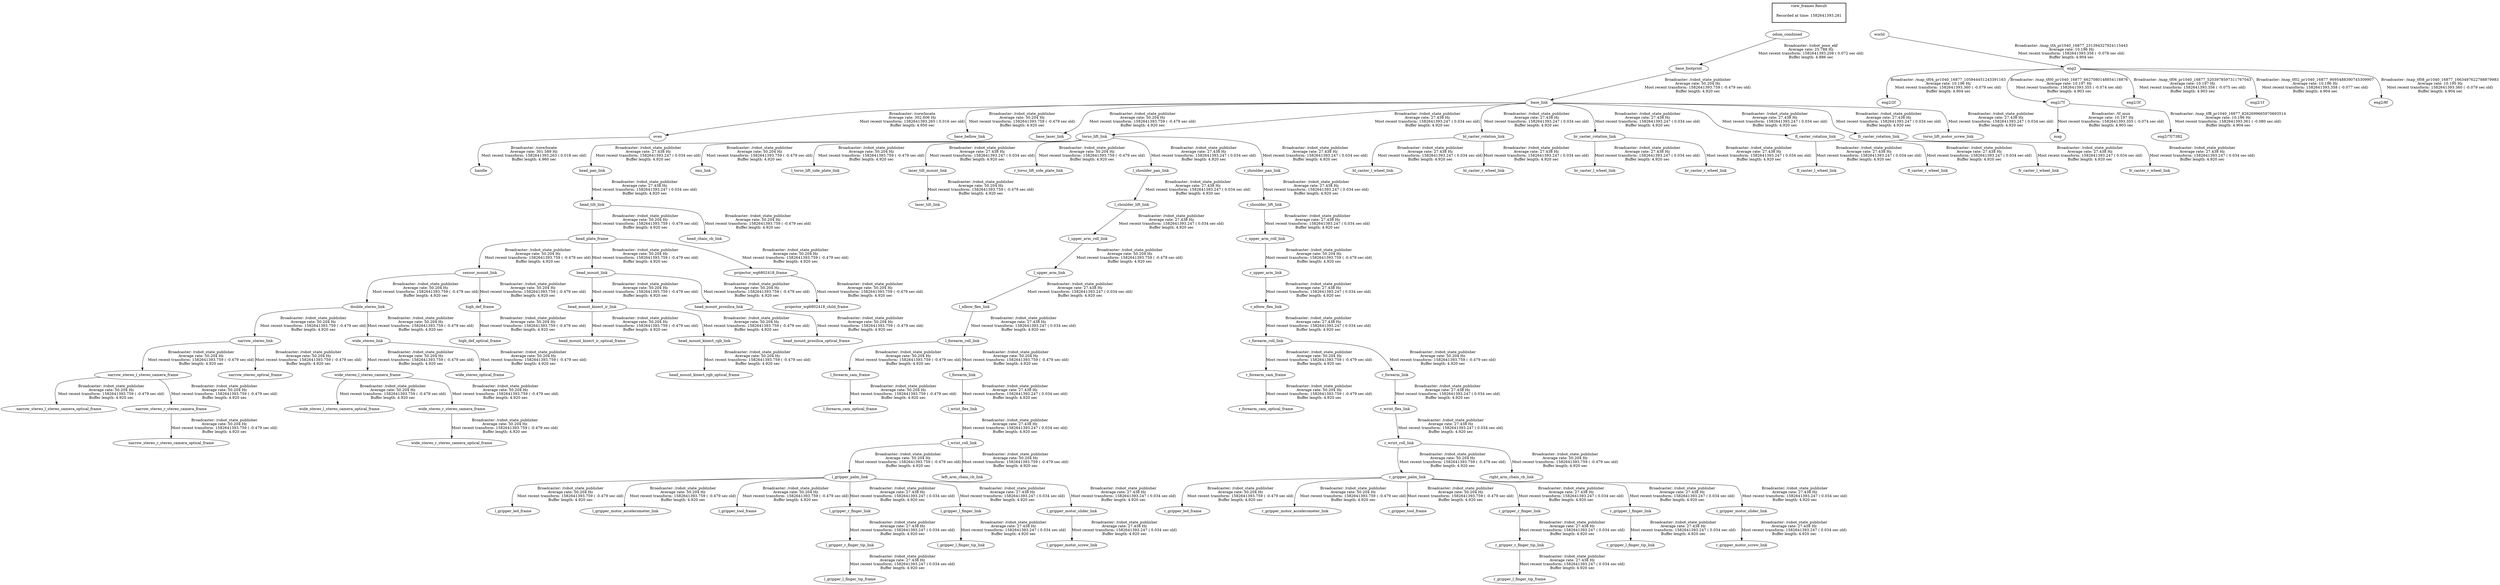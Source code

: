 digraph G {
"oven" -> "handle"[label="Broadcaster: /core/locate\nAverage rate: 301.589 Hz\nMost recent transform: 1582641393.263 ( 0.018 sec old)\nBuffer length: 4.960 sec\n"];
"base_link" -> "oven"[label="Broadcaster: /core/locate\nAverage rate: 302.606 Hz\nMost recent transform: 1582641393.265 ( 0.016 sec old)\nBuffer length: 4.950 sec\n"];
"base_footprint" -> "base_link"[label="Broadcaster: /robot_state_publisher\nAverage rate: 50.204 Hz\nMost recent transform: 1582641393.759 ( -0.479 sec old)\nBuffer length: 4.920 sec\n"];
"odom_combined" -> "base_footprint"[label="Broadcaster: /robot_pose_ekf\nAverage rate: 25.788 Hz\nMost recent transform: 1582641393.208 ( 0.072 sec old)\nBuffer length: 4.886 sec\n"];
"base_link" -> "base_bellow_link"[label="Broadcaster: /robot_state_publisher\nAverage rate: 50.204 Hz\nMost recent transform: 1582641393.759 ( -0.479 sec old)\nBuffer length: 4.920 sec\n"];
"base_link" -> "base_laser_link"[label="Broadcaster: /robot_state_publisher\nAverage rate: 50.204 Hz\nMost recent transform: 1582641393.759 ( -0.479 sec old)\nBuffer length: 4.920 sec\n"];
"sensor_mount_link" -> "double_stereo_link"[label="Broadcaster: /robot_state_publisher\nAverage rate: 50.204 Hz\nMost recent transform: 1582641393.759 ( -0.479 sec old)\nBuffer length: 4.920 sec\n"];
"head_plate_frame" -> "sensor_mount_link"[label="Broadcaster: /robot_state_publisher\nAverage rate: 50.204 Hz\nMost recent transform: 1582641393.759 ( -0.479 sec old)\nBuffer length: 4.920 sec\n"];
"head_tilt_link" -> "head_chain_cb_link"[label="Broadcaster: /robot_state_publisher\nAverage rate: 50.204 Hz\nMost recent transform: 1582641393.759 ( -0.479 sec old)\nBuffer length: 4.920 sec\n"];
"head_pan_link" -> "head_tilt_link"[label="Broadcaster: /robot_state_publisher\nAverage rate: 27.438 Hz\nMost recent transform: 1582641393.247 ( 0.034 sec old)\nBuffer length: 4.920 sec\n"];
"head_plate_frame" -> "head_mount_link"[label="Broadcaster: /robot_state_publisher\nAverage rate: 50.204 Hz\nMost recent transform: 1582641393.759 ( -0.479 sec old)\nBuffer length: 4.920 sec\n"];
"head_tilt_link" -> "head_plate_frame"[label="Broadcaster: /robot_state_publisher\nAverage rate: 50.204 Hz\nMost recent transform: 1582641393.759 ( -0.479 sec old)\nBuffer length: 4.920 sec\n"];
"head_mount_link" -> "head_mount_kinect_ir_link"[label="Broadcaster: /robot_state_publisher\nAverage rate: 50.204 Hz\nMost recent transform: 1582641393.759 ( -0.479 sec old)\nBuffer length: 4.920 sec\n"];
"head_mount_kinect_ir_link" -> "head_mount_kinect_ir_optical_frame"[label="Broadcaster: /robot_state_publisher\nAverage rate: 50.204 Hz\nMost recent transform: 1582641393.759 ( -0.479 sec old)\nBuffer length: 4.920 sec\n"];
"head_mount_kinect_ir_link" -> "head_mount_kinect_rgb_link"[label="Broadcaster: /robot_state_publisher\nAverage rate: 50.204 Hz\nMost recent transform: 1582641393.759 ( -0.479 sec old)\nBuffer length: 4.920 sec\n"];
"head_mount_kinect_rgb_link" -> "head_mount_kinect_rgb_optical_frame"[label="Broadcaster: /robot_state_publisher\nAverage rate: 50.204 Hz\nMost recent transform: 1582641393.759 ( -0.479 sec old)\nBuffer length: 4.920 sec\n"];
"head_mount_link" -> "head_mount_prosilica_link"[label="Broadcaster: /robot_state_publisher\nAverage rate: 50.204 Hz\nMost recent transform: 1582641393.759 ( -0.479 sec old)\nBuffer length: 4.920 sec\n"];
"head_mount_prosilica_link" -> "head_mount_prosilica_optical_frame"[label="Broadcaster: /robot_state_publisher\nAverage rate: 50.204 Hz\nMost recent transform: 1582641393.759 ( -0.479 sec old)\nBuffer length: 4.920 sec\n"];
"sensor_mount_link" -> "high_def_frame"[label="Broadcaster: /robot_state_publisher\nAverage rate: 50.204 Hz\nMost recent transform: 1582641393.759 ( -0.479 sec old)\nBuffer length: 4.920 sec\n"];
"high_def_frame" -> "high_def_optical_frame"[label="Broadcaster: /robot_state_publisher\nAverage rate: 50.204 Hz\nMost recent transform: 1582641393.759 ( -0.479 sec old)\nBuffer length: 4.920 sec\n"];
"torso_lift_link" -> "imu_link"[label="Broadcaster: /robot_state_publisher\nAverage rate: 50.204 Hz\nMost recent transform: 1582641393.759 ( -0.479 sec old)\nBuffer length: 4.920 sec\n"];
"base_link" -> "torso_lift_link"[label="Broadcaster: /robot_state_publisher\nAverage rate: 27.438 Hz\nMost recent transform: 1582641393.247 ( 0.034 sec old)\nBuffer length: 4.920 sec\n"];
"l_forearm_roll_link" -> "l_forearm_cam_frame"[label="Broadcaster: /robot_state_publisher\nAverage rate: 50.204 Hz\nMost recent transform: 1582641393.759 ( -0.479 sec old)\nBuffer length: 4.920 sec\n"];
"l_elbow_flex_link" -> "l_forearm_roll_link"[label="Broadcaster: /robot_state_publisher\nAverage rate: 27.438 Hz\nMost recent transform: 1582641393.247 ( 0.034 sec old)\nBuffer length: 4.920 sec\n"];
"l_forearm_cam_frame" -> "l_forearm_cam_optical_frame"[label="Broadcaster: /robot_state_publisher\nAverage rate: 50.204 Hz\nMost recent transform: 1582641393.759 ( -0.479 sec old)\nBuffer length: 4.920 sec\n"];
"l_forearm_roll_link" -> "l_forearm_link"[label="Broadcaster: /robot_state_publisher\nAverage rate: 50.204 Hz\nMost recent transform: 1582641393.759 ( -0.479 sec old)\nBuffer length: 4.920 sec\n"];
"l_gripper_palm_link" -> "l_gripper_led_frame"[label="Broadcaster: /robot_state_publisher\nAverage rate: 50.204 Hz\nMost recent transform: 1582641393.759 ( -0.479 sec old)\nBuffer length: 4.920 sec\n"];
"l_wrist_roll_link" -> "l_gripper_palm_link"[label="Broadcaster: /robot_state_publisher\nAverage rate: 50.204 Hz\nMost recent transform: 1582641393.759 ( -0.479 sec old)\nBuffer length: 4.920 sec\n"];
"l_gripper_palm_link" -> "l_gripper_motor_accelerometer_link"[label="Broadcaster: /robot_state_publisher\nAverage rate: 50.204 Hz\nMost recent transform: 1582641393.759 ( -0.479 sec old)\nBuffer length: 4.920 sec\n"];
"l_wrist_flex_link" -> "l_wrist_roll_link"[label="Broadcaster: /robot_state_publisher\nAverage rate: 27.438 Hz\nMost recent transform: 1582641393.247 ( 0.034 sec old)\nBuffer length: 4.920 sec\n"];
"l_gripper_palm_link" -> "l_gripper_tool_frame"[label="Broadcaster: /robot_state_publisher\nAverage rate: 50.204 Hz\nMost recent transform: 1582641393.759 ( -0.479 sec old)\nBuffer length: 4.920 sec\n"];
"torso_lift_link" -> "l_torso_lift_side_plate_link"[label="Broadcaster: /robot_state_publisher\nAverage rate: 50.204 Hz\nMost recent transform: 1582641393.759 ( -0.479 sec old)\nBuffer length: 4.920 sec\n"];
"l_upper_arm_roll_link" -> "l_upper_arm_link"[label="Broadcaster: /robot_state_publisher\nAverage rate: 50.204 Hz\nMost recent transform: 1582641393.759 ( -0.479 sec old)\nBuffer length: 4.920 sec\n"];
"l_shoulder_lift_link" -> "l_upper_arm_roll_link"[label="Broadcaster: /robot_state_publisher\nAverage rate: 27.438 Hz\nMost recent transform: 1582641393.247 ( 0.034 sec old)\nBuffer length: 4.920 sec\n"];
"laser_tilt_mount_link" -> "laser_tilt_link"[label="Broadcaster: /robot_state_publisher\nAverage rate: 50.204 Hz\nMost recent transform: 1582641393.759 ( -0.479 sec old)\nBuffer length: 4.920 sec\n"];
"torso_lift_link" -> "laser_tilt_mount_link"[label="Broadcaster: /robot_state_publisher\nAverage rate: 27.438 Hz\nMost recent transform: 1582641393.247 ( 0.034 sec old)\nBuffer length: 4.920 sec\n"];
"l_wrist_roll_link" -> "left_arm_chain_cb_link"[label="Broadcaster: /robot_state_publisher\nAverage rate: 50.204 Hz\nMost recent transform: 1582641393.759 ( -0.479 sec old)\nBuffer length: 4.920 sec\n"];
"double_stereo_link" -> "narrow_stereo_link"[label="Broadcaster: /robot_state_publisher\nAverage rate: 50.204 Hz\nMost recent transform: 1582641393.759 ( -0.479 sec old)\nBuffer length: 4.920 sec\n"];
"narrow_stereo_link" -> "narrow_stereo_l_stereo_camera_frame"[label="Broadcaster: /robot_state_publisher\nAverage rate: 50.204 Hz\nMost recent transform: 1582641393.759 ( -0.479 sec old)\nBuffer length: 4.920 sec\n"];
"narrow_stereo_l_stereo_camera_frame" -> "narrow_stereo_l_stereo_camera_optical_frame"[label="Broadcaster: /robot_state_publisher\nAverage rate: 50.204 Hz\nMost recent transform: 1582641393.759 ( -0.479 sec old)\nBuffer length: 4.920 sec\n"];
"narrow_stereo_link" -> "narrow_stereo_optical_frame"[label="Broadcaster: /robot_state_publisher\nAverage rate: 50.204 Hz\nMost recent transform: 1582641393.759 ( -0.479 sec old)\nBuffer length: 4.920 sec\n"];
"narrow_stereo_l_stereo_camera_frame" -> "narrow_stereo_r_stereo_camera_frame"[label="Broadcaster: /robot_state_publisher\nAverage rate: 50.204 Hz\nMost recent transform: 1582641393.759 ( -0.479 sec old)\nBuffer length: 4.920 sec\n"];
"narrow_stereo_r_stereo_camera_frame" -> "narrow_stereo_r_stereo_camera_optical_frame"[label="Broadcaster: /robot_state_publisher\nAverage rate: 50.204 Hz\nMost recent transform: 1582641393.759 ( -0.479 sec old)\nBuffer length: 4.920 sec\n"];
"projector_wg6802418_frame" -> "projector_wg6802418_child_frame"[label="Broadcaster: /robot_state_publisher\nAverage rate: 50.204 Hz\nMost recent transform: 1582641393.759 ( -0.479 sec old)\nBuffer length: 4.920 sec\n"];
"head_plate_frame" -> "projector_wg6802418_frame"[label="Broadcaster: /robot_state_publisher\nAverage rate: 50.204 Hz\nMost recent transform: 1582641393.759 ( -0.479 sec old)\nBuffer length: 4.920 sec\n"];
"r_forearm_roll_link" -> "r_forearm_cam_frame"[label="Broadcaster: /robot_state_publisher\nAverage rate: 50.204 Hz\nMost recent transform: 1582641393.759 ( -0.479 sec old)\nBuffer length: 4.920 sec\n"];
"r_elbow_flex_link" -> "r_forearm_roll_link"[label="Broadcaster: /robot_state_publisher\nAverage rate: 27.438 Hz\nMost recent transform: 1582641393.247 ( 0.034 sec old)\nBuffer length: 4.920 sec\n"];
"r_forearm_cam_frame" -> "r_forearm_cam_optical_frame"[label="Broadcaster: /robot_state_publisher\nAverage rate: 50.204 Hz\nMost recent transform: 1582641393.759 ( -0.479 sec old)\nBuffer length: 4.920 sec\n"];
"r_forearm_roll_link" -> "r_forearm_link"[label="Broadcaster: /robot_state_publisher\nAverage rate: 50.204 Hz\nMost recent transform: 1582641393.759 ( -0.479 sec old)\nBuffer length: 4.920 sec\n"];
"r_gripper_palm_link" -> "r_gripper_led_frame"[label="Broadcaster: /robot_state_publisher\nAverage rate: 50.204 Hz\nMost recent transform: 1582641393.759 ( -0.479 sec old)\nBuffer length: 4.920 sec\n"];
"r_wrist_roll_link" -> "r_gripper_palm_link"[label="Broadcaster: /robot_state_publisher\nAverage rate: 50.204 Hz\nMost recent transform: 1582641393.759 ( -0.479 sec old)\nBuffer length: 4.920 sec\n"];
"r_gripper_palm_link" -> "r_gripper_motor_accelerometer_link"[label="Broadcaster: /robot_state_publisher\nAverage rate: 50.204 Hz\nMost recent transform: 1582641393.759 ( -0.479 sec old)\nBuffer length: 4.920 sec\n"];
"r_wrist_flex_link" -> "r_wrist_roll_link"[label="Broadcaster: /robot_state_publisher\nAverage rate: 27.438 Hz\nMost recent transform: 1582641393.247 ( 0.034 sec old)\nBuffer length: 4.920 sec\n"];
"r_gripper_palm_link" -> "r_gripper_tool_frame"[label="Broadcaster: /robot_state_publisher\nAverage rate: 50.204 Hz\nMost recent transform: 1582641393.759 ( -0.479 sec old)\nBuffer length: 4.920 sec\n"];
"torso_lift_link" -> "r_torso_lift_side_plate_link"[label="Broadcaster: /robot_state_publisher\nAverage rate: 50.204 Hz\nMost recent transform: 1582641393.759 ( -0.479 sec old)\nBuffer length: 4.920 sec\n"];
"r_upper_arm_roll_link" -> "r_upper_arm_link"[label="Broadcaster: /robot_state_publisher\nAverage rate: 50.204 Hz\nMost recent transform: 1582641393.759 ( -0.479 sec old)\nBuffer length: 4.920 sec\n"];
"r_shoulder_lift_link" -> "r_upper_arm_roll_link"[label="Broadcaster: /robot_state_publisher\nAverage rate: 27.438 Hz\nMost recent transform: 1582641393.247 ( 0.034 sec old)\nBuffer length: 4.920 sec\n"];
"r_wrist_roll_link" -> "right_arm_chain_cb_link"[label="Broadcaster: /robot_state_publisher\nAverage rate: 50.204 Hz\nMost recent transform: 1582641393.759 ( -0.479 sec old)\nBuffer length: 4.920 sec\n"];
"double_stereo_link" -> "wide_stereo_link"[label="Broadcaster: /robot_state_publisher\nAverage rate: 50.204 Hz\nMost recent transform: 1582641393.759 ( -0.479 sec old)\nBuffer length: 4.920 sec\n"];
"wide_stereo_link" -> "wide_stereo_l_stereo_camera_frame"[label="Broadcaster: /robot_state_publisher\nAverage rate: 50.204 Hz\nMost recent transform: 1582641393.759 ( -0.479 sec old)\nBuffer length: 4.920 sec\n"];
"wide_stereo_l_stereo_camera_frame" -> "wide_stereo_l_stereo_camera_optical_frame"[label="Broadcaster: /robot_state_publisher\nAverage rate: 50.204 Hz\nMost recent transform: 1582641393.759 ( -0.479 sec old)\nBuffer length: 4.920 sec\n"];
"wide_stereo_link" -> "wide_stereo_optical_frame"[label="Broadcaster: /robot_state_publisher\nAverage rate: 50.204 Hz\nMost recent transform: 1582641393.759 ( -0.479 sec old)\nBuffer length: 4.920 sec\n"];
"wide_stereo_l_stereo_camera_frame" -> "wide_stereo_r_stereo_camera_frame"[label="Broadcaster: /robot_state_publisher\nAverage rate: 50.204 Hz\nMost recent transform: 1582641393.759 ( -0.479 sec old)\nBuffer length: 4.920 sec\n"];
"wide_stereo_r_stereo_camera_frame" -> "wide_stereo_r_stereo_camera_optical_frame"[label="Broadcaster: /robot_state_publisher\nAverage rate: 50.204 Hz\nMost recent transform: 1582641393.759 ( -0.479 sec old)\nBuffer length: 4.920 sec\n"];
"world" -> "eng2"[label="Broadcaster: /map_tfA_pr1040_16877_231394327924115443\nAverage rate: 10.196 Hz\nMost recent transform: 1582641393.358 ( -0.078 sec old)\nBuffer length: 4.904 sec\n"];
"eng2" -> "eng2/2f"[label="Broadcaster: /map_tf04_pr1040_16877_105944451243391163\nAverage rate: 10.196 Hz\nMost recent transform: 1582641393.360 ( -0.079 sec old)\nBuffer length: 4.904 sec\n"];
"eng2" -> "eng2/7f"[label="Broadcaster: /map_tf00_pr1040_16877_6627080148854118876\nAverage rate: 10.197 Hz\nMost recent transform: 1582641393.355 ( -0.074 sec old)\nBuffer length: 4.903 sec\n"];
"eng2" -> "eng2/3f"[label="Broadcaster: /map_tf06_pr1040_16877_5203978597311767043\nAverage rate: 10.197 Hz\nMost recent transform: 1582641393.356 ( -0.075 sec old)\nBuffer length: 4.903 sec\n"];
"eng2" -> "eng2/1f"[label="Broadcaster: /map_tf02_pr1040_16877_9095488390745309907\nAverage rate: 10.196 Hz\nMost recent transform: 1582641393.358 ( -0.077 sec old)\nBuffer length: 4.904 sec\n"];
"eng2" -> "eng2/8f"[label="Broadcaster: /map_tf08_pr1040_16877_1663497622788879983\nAverage rate: 10.195 Hz\nMost recent transform: 1582641393.360 ( -0.079 sec old)\nBuffer length: 4.904 sec\n"];
"bl_caster_rotation_link" -> "bl_caster_l_wheel_link"[label="Broadcaster: /robot_state_publisher\nAverage rate: 27.438 Hz\nMost recent transform: 1582641393.247 ( 0.034 sec old)\nBuffer length: 4.920 sec\n"];
"base_link" -> "bl_caster_rotation_link"[label="Broadcaster: /robot_state_publisher\nAverage rate: 27.438 Hz\nMost recent transform: 1582641393.247 ( 0.034 sec old)\nBuffer length: 4.920 sec\n"];
"bl_caster_rotation_link" -> "bl_caster_r_wheel_link"[label="Broadcaster: /robot_state_publisher\nAverage rate: 27.438 Hz\nMost recent transform: 1582641393.247 ( 0.034 sec old)\nBuffer length: 4.920 sec\n"];
"br_caster_rotation_link" -> "br_caster_l_wheel_link"[label="Broadcaster: /robot_state_publisher\nAverage rate: 27.438 Hz\nMost recent transform: 1582641393.247 ( 0.034 sec old)\nBuffer length: 4.920 sec\n"];
"base_link" -> "br_caster_rotation_link"[label="Broadcaster: /robot_state_publisher\nAverage rate: 27.438 Hz\nMost recent transform: 1582641393.247 ( 0.034 sec old)\nBuffer length: 4.920 sec\n"];
"br_caster_rotation_link" -> "br_caster_r_wheel_link"[label="Broadcaster: /robot_state_publisher\nAverage rate: 27.438 Hz\nMost recent transform: 1582641393.247 ( 0.034 sec old)\nBuffer length: 4.920 sec\n"];
"fl_caster_rotation_link" -> "fl_caster_l_wheel_link"[label="Broadcaster: /robot_state_publisher\nAverage rate: 27.438 Hz\nMost recent transform: 1582641393.247 ( 0.034 sec old)\nBuffer length: 4.920 sec\n"];
"base_link" -> "fl_caster_rotation_link"[label="Broadcaster: /robot_state_publisher\nAverage rate: 27.438 Hz\nMost recent transform: 1582641393.247 ( 0.034 sec old)\nBuffer length: 4.920 sec\n"];
"fl_caster_rotation_link" -> "fl_caster_r_wheel_link"[label="Broadcaster: /robot_state_publisher\nAverage rate: 27.438 Hz\nMost recent transform: 1582641393.247 ( 0.034 sec old)\nBuffer length: 4.920 sec\n"];
"fr_caster_rotation_link" -> "fr_caster_l_wheel_link"[label="Broadcaster: /robot_state_publisher\nAverage rate: 27.438 Hz\nMost recent transform: 1582641393.247 ( 0.034 sec old)\nBuffer length: 4.920 sec\n"];
"base_link" -> "fr_caster_rotation_link"[label="Broadcaster: /robot_state_publisher\nAverage rate: 27.438 Hz\nMost recent transform: 1582641393.247 ( 0.034 sec old)\nBuffer length: 4.920 sec\n"];
"fr_caster_rotation_link" -> "fr_caster_r_wheel_link"[label="Broadcaster: /robot_state_publisher\nAverage rate: 27.438 Hz\nMost recent transform: 1582641393.247 ( 0.034 sec old)\nBuffer length: 4.920 sec\n"];
"torso_lift_link" -> "head_pan_link"[label="Broadcaster: /robot_state_publisher\nAverage rate: 27.438 Hz\nMost recent transform: 1582641393.247 ( 0.034 sec old)\nBuffer length: 4.920 sec\n"];
"l_upper_arm_link" -> "l_elbow_flex_link"[label="Broadcaster: /robot_state_publisher\nAverage rate: 27.438 Hz\nMost recent transform: 1582641393.247 ( 0.034 sec old)\nBuffer length: 4.920 sec\n"];
"l_gripper_r_finger_tip_link" -> "l_gripper_l_finger_tip_frame"[label="Broadcaster: /robot_state_publisher\nAverage rate: 27.438 Hz\nMost recent transform: 1582641393.247 ( 0.034 sec old)\nBuffer length: 4.920 sec\n"];
"l_gripper_r_finger_link" -> "l_gripper_r_finger_tip_link"[label="Broadcaster: /robot_state_publisher\nAverage rate: 27.438 Hz\nMost recent transform: 1582641393.247 ( 0.034 sec old)\nBuffer length: 4.920 sec\n"];
"l_gripper_palm_link" -> "l_gripper_l_finger_link"[label="Broadcaster: /robot_state_publisher\nAverage rate: 27.438 Hz\nMost recent transform: 1582641393.247 ( 0.034 sec old)\nBuffer length: 4.920 sec\n"];
"l_gripper_l_finger_link" -> "l_gripper_l_finger_tip_link"[label="Broadcaster: /robot_state_publisher\nAverage rate: 27.438 Hz\nMost recent transform: 1582641393.247 ( 0.034 sec old)\nBuffer length: 4.920 sec\n"];
"l_gripper_motor_slider_link" -> "l_gripper_motor_screw_link"[label="Broadcaster: /robot_state_publisher\nAverage rate: 27.438 Hz\nMost recent transform: 1582641393.247 ( 0.034 sec old)\nBuffer length: 4.920 sec\n"];
"l_gripper_palm_link" -> "l_gripper_motor_slider_link"[label="Broadcaster: /robot_state_publisher\nAverage rate: 27.438 Hz\nMost recent transform: 1582641393.247 ( 0.034 sec old)\nBuffer length: 4.920 sec\n"];
"l_gripper_palm_link" -> "l_gripper_r_finger_link"[label="Broadcaster: /robot_state_publisher\nAverage rate: 27.438 Hz\nMost recent transform: 1582641393.247 ( 0.034 sec old)\nBuffer length: 4.920 sec\n"];
"l_shoulder_pan_link" -> "l_shoulder_lift_link"[label="Broadcaster: /robot_state_publisher\nAverage rate: 27.438 Hz\nMost recent transform: 1582641393.247 ( 0.034 sec old)\nBuffer length: 4.920 sec\n"];
"torso_lift_link" -> "l_shoulder_pan_link"[label="Broadcaster: /robot_state_publisher\nAverage rate: 27.438 Hz\nMost recent transform: 1582641393.247 ( 0.034 sec old)\nBuffer length: 4.920 sec\n"];
"l_forearm_link" -> "l_wrist_flex_link"[label="Broadcaster: /robot_state_publisher\nAverage rate: 27.438 Hz\nMost recent transform: 1582641393.247 ( 0.034 sec old)\nBuffer length: 4.920 sec\n"];
"r_upper_arm_link" -> "r_elbow_flex_link"[label="Broadcaster: /robot_state_publisher\nAverage rate: 27.438 Hz\nMost recent transform: 1582641393.247 ( 0.034 sec old)\nBuffer length: 4.920 sec\n"];
"r_gripper_r_finger_tip_link" -> "r_gripper_l_finger_tip_frame"[label="Broadcaster: /robot_state_publisher\nAverage rate: 27.438 Hz\nMost recent transform: 1582641393.247 ( 0.034 sec old)\nBuffer length: 4.920 sec\n"];
"r_gripper_r_finger_link" -> "r_gripper_r_finger_tip_link"[label="Broadcaster: /robot_state_publisher\nAverage rate: 27.438 Hz\nMost recent transform: 1582641393.247 ( 0.034 sec old)\nBuffer length: 4.920 sec\n"];
"r_gripper_palm_link" -> "r_gripper_l_finger_link"[label="Broadcaster: /robot_state_publisher\nAverage rate: 27.438 Hz\nMost recent transform: 1582641393.247 ( 0.034 sec old)\nBuffer length: 4.920 sec\n"];
"r_gripper_l_finger_link" -> "r_gripper_l_finger_tip_link"[label="Broadcaster: /robot_state_publisher\nAverage rate: 27.438 Hz\nMost recent transform: 1582641393.247 ( 0.034 sec old)\nBuffer length: 4.920 sec\n"];
"r_gripper_motor_slider_link" -> "r_gripper_motor_screw_link"[label="Broadcaster: /robot_state_publisher\nAverage rate: 27.438 Hz\nMost recent transform: 1582641393.247 ( 0.034 sec old)\nBuffer length: 4.920 sec\n"];
"r_gripper_palm_link" -> "r_gripper_motor_slider_link"[label="Broadcaster: /robot_state_publisher\nAverage rate: 27.438 Hz\nMost recent transform: 1582641393.247 ( 0.034 sec old)\nBuffer length: 4.920 sec\n"];
"r_gripper_palm_link" -> "r_gripper_r_finger_link"[label="Broadcaster: /robot_state_publisher\nAverage rate: 27.438 Hz\nMost recent transform: 1582641393.247 ( 0.034 sec old)\nBuffer length: 4.920 sec\n"];
"r_shoulder_pan_link" -> "r_shoulder_lift_link"[label="Broadcaster: /robot_state_publisher\nAverage rate: 27.438 Hz\nMost recent transform: 1582641393.247 ( 0.034 sec old)\nBuffer length: 4.920 sec\n"];
"torso_lift_link" -> "r_shoulder_pan_link"[label="Broadcaster: /robot_state_publisher\nAverage rate: 27.438 Hz\nMost recent transform: 1582641393.247 ( 0.034 sec old)\nBuffer length: 4.920 sec\n"];
"r_forearm_link" -> "r_wrist_flex_link"[label="Broadcaster: /robot_state_publisher\nAverage rate: 27.438 Hz\nMost recent transform: 1582641393.247 ( 0.034 sec old)\nBuffer length: 4.920 sec\n"];
"base_link" -> "torso_lift_motor_screw_link"[label="Broadcaster: /robot_state_publisher\nAverage rate: 27.438 Hz\nMost recent transform: 1582641393.247 ( 0.034 sec old)\nBuffer length: 4.920 sec\n"];
"eng2/7f" -> "map"[label="Broadcaster: /tf_mux\nAverage rate: 10.197 Hz\nMost recent transform: 1582641393.355 ( -0.074 sec old)\nBuffer length: 4.903 sec\n"];
"eng2/7f" -> "eng2/7f/73B2"[label="Broadcaster: /map_tfB_pr1040_16877_8262699665970693514\nAverage rate: 10.196 Hz\nMost recent transform: 1582641393.361 ( -0.080 sec old)\nBuffer length: 4.904 sec\n"];
edge [style=invis];
 subgraph cluster_legend { style=bold; color=black; label ="view_frames Result";
"Recorded at time: 1582641393.281"[ shape=plaintext ] ;
 }->"odom_combined";
edge [style=invis];
 subgraph cluster_legend { style=bold; color=black; label ="view_frames Result";
"Recorded at time: 1582641393.281"[ shape=plaintext ] ;
 }->"world";
}